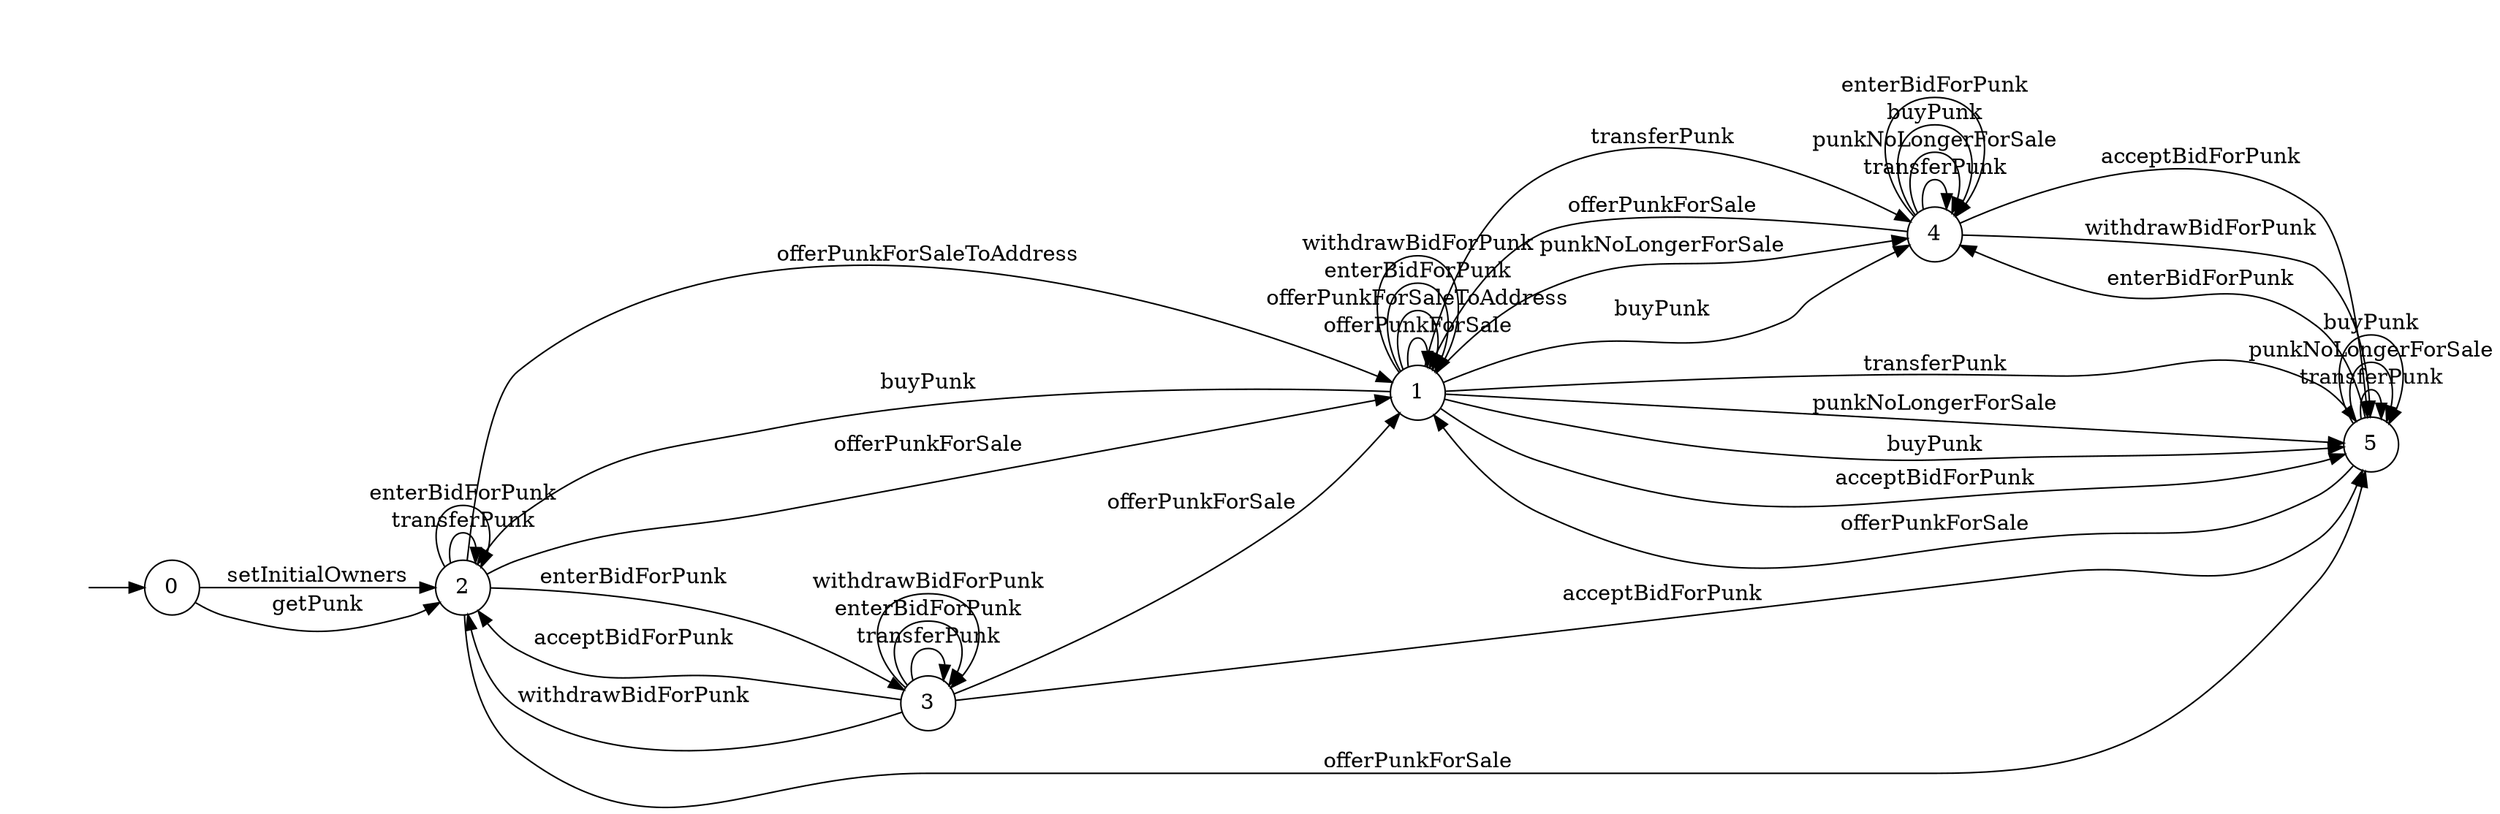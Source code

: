 digraph "./InvConPlus/Dapp-Automata-data/result/model/0xb47e3cd837ddf8e4c57f05d70ab865de6e193bbb/CryptoPunksMarket/FSM-4" {
	graph [rankdir=LR]
	"" [label="" shape=plaintext]
	4 [label=4 shape=circle]
	1 [label=1 shape=circle]
	0 [label=0 shape=circle]
	2 [label=2 shape=circle]
	3 [label=3 shape=circle]
	5 [label=5 shape=circle]
	"" -> 0 [label=""]
	0 -> 2 [label=setInitialOwners]
	0 -> 2 [label=getPunk]
	2 -> 2 [label=transferPunk]
	2 -> 1 [label=offerPunkForSale]
	2 -> 5 [label=offerPunkForSale]
	2 -> 1 [label=offerPunkForSaleToAddress]
	2 -> 2 [label=enterBidForPunk]
	2 -> 3 [label=enterBidForPunk]
	1 -> 4 [label=transferPunk]
	1 -> 5 [label=transferPunk]
	1 -> 4 [label=punkNoLongerForSale]
	1 -> 5 [label=punkNoLongerForSale]
	1 -> 1 [label=offerPunkForSale]
	1 -> 1 [label=offerPunkForSaleToAddress]
	1 -> 2 [label=buyPunk]
	1 -> 4 [label=buyPunk]
	1 -> 5 [label=buyPunk]
	1 -> 1 [label=enterBidForPunk]
	1 -> 5 [label=acceptBidForPunk]
	1 -> 1 [label=withdrawBidForPunk]
	5 -> 5 [label=transferPunk]
	5 -> 5 [label=punkNoLongerForSale]
	5 -> 1 [label=offerPunkForSale]
	5 -> 5 [label=buyPunk]
	5 -> 4 [label=enterBidForPunk]
	4 -> 4 [label=transferPunk]
	4 -> 4 [label=punkNoLongerForSale]
	4 -> 1 [label=offerPunkForSale]
	4 -> 4 [label=buyPunk]
	4 -> 4 [label=enterBidForPunk]
	4 -> 5 [label=acceptBidForPunk]
	4 -> 5 [label=withdrawBidForPunk]
	3 -> 3 [label=transferPunk]
	3 -> 1 [label=offerPunkForSale]
	3 -> 3 [label=enterBidForPunk]
	3 -> 2 [label=acceptBidForPunk]
	3 -> 5 [label=acceptBidForPunk]
	3 -> 2 [label=withdrawBidForPunk]
	3 -> 3 [label=withdrawBidForPunk]
}
